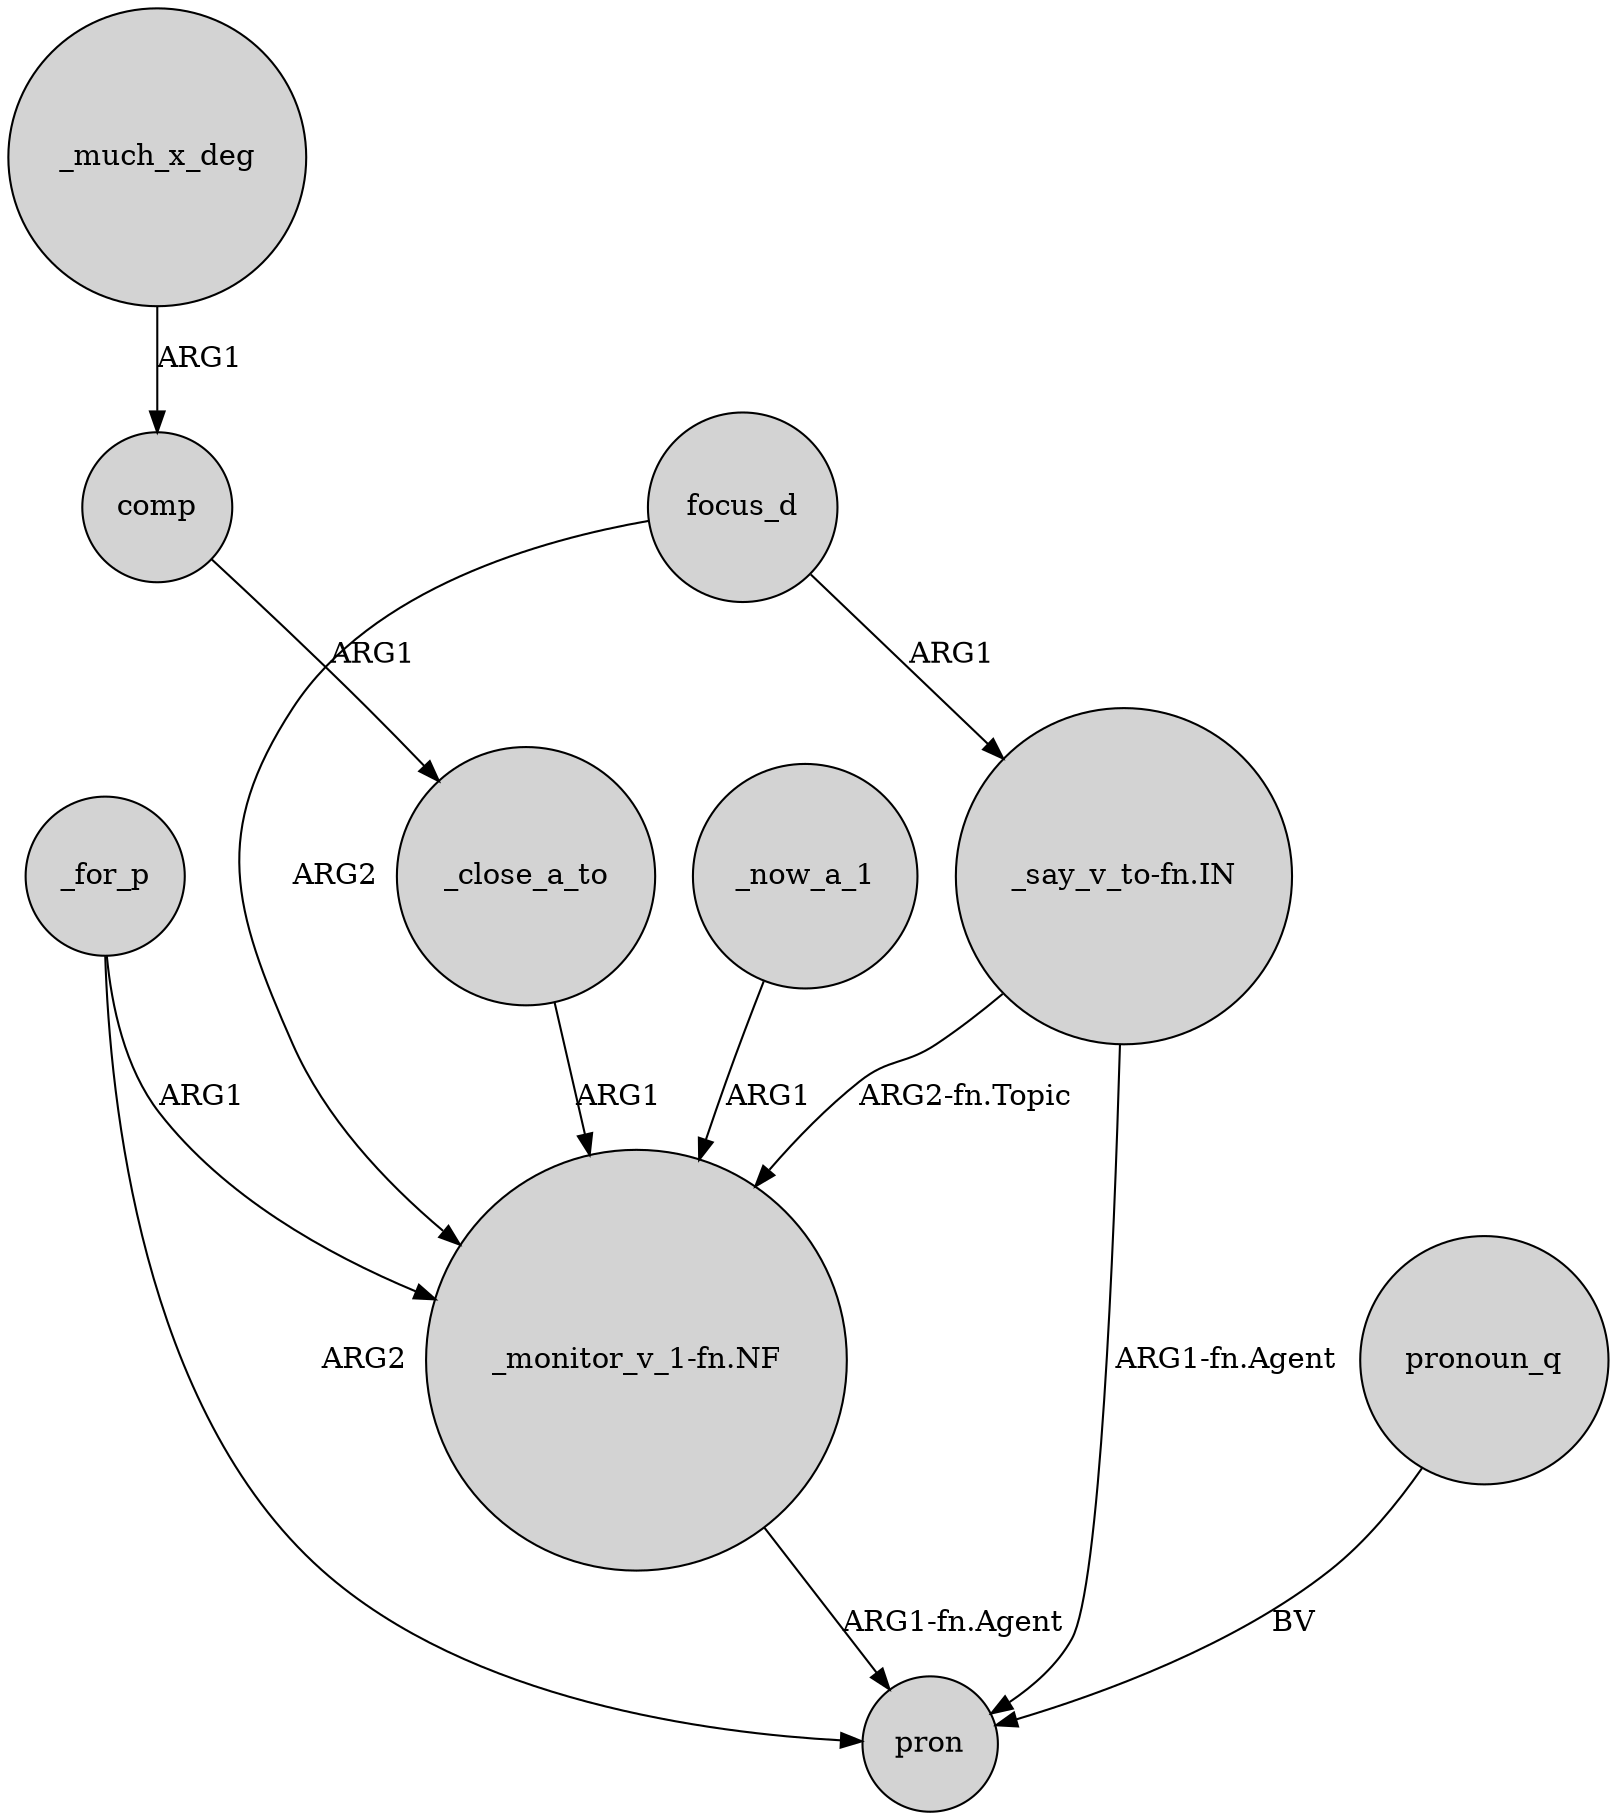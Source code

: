 digraph {
	node [shape=circle style=filled]
	_now_a_1 -> "_monitor_v_1-fn.NF" [label=ARG1]
	comp -> _close_a_to [label=ARG1]
	_for_p -> pron [label=ARG2]
	_close_a_to -> "_monitor_v_1-fn.NF" [label=ARG1]
	_much_x_deg -> comp [label=ARG1]
	"_say_v_to-fn.IN" -> "_monitor_v_1-fn.NF" [label="ARG2-fn.Topic"]
	"_monitor_v_1-fn.NF" -> pron [label="ARG1-fn.Agent"]
	focus_d -> "_monitor_v_1-fn.NF" [label=ARG2]
	_for_p -> "_monitor_v_1-fn.NF" [label=ARG1]
	focus_d -> "_say_v_to-fn.IN" [label=ARG1]
	"_say_v_to-fn.IN" -> pron [label="ARG1-fn.Agent"]
	pronoun_q -> pron [label=BV]
}
